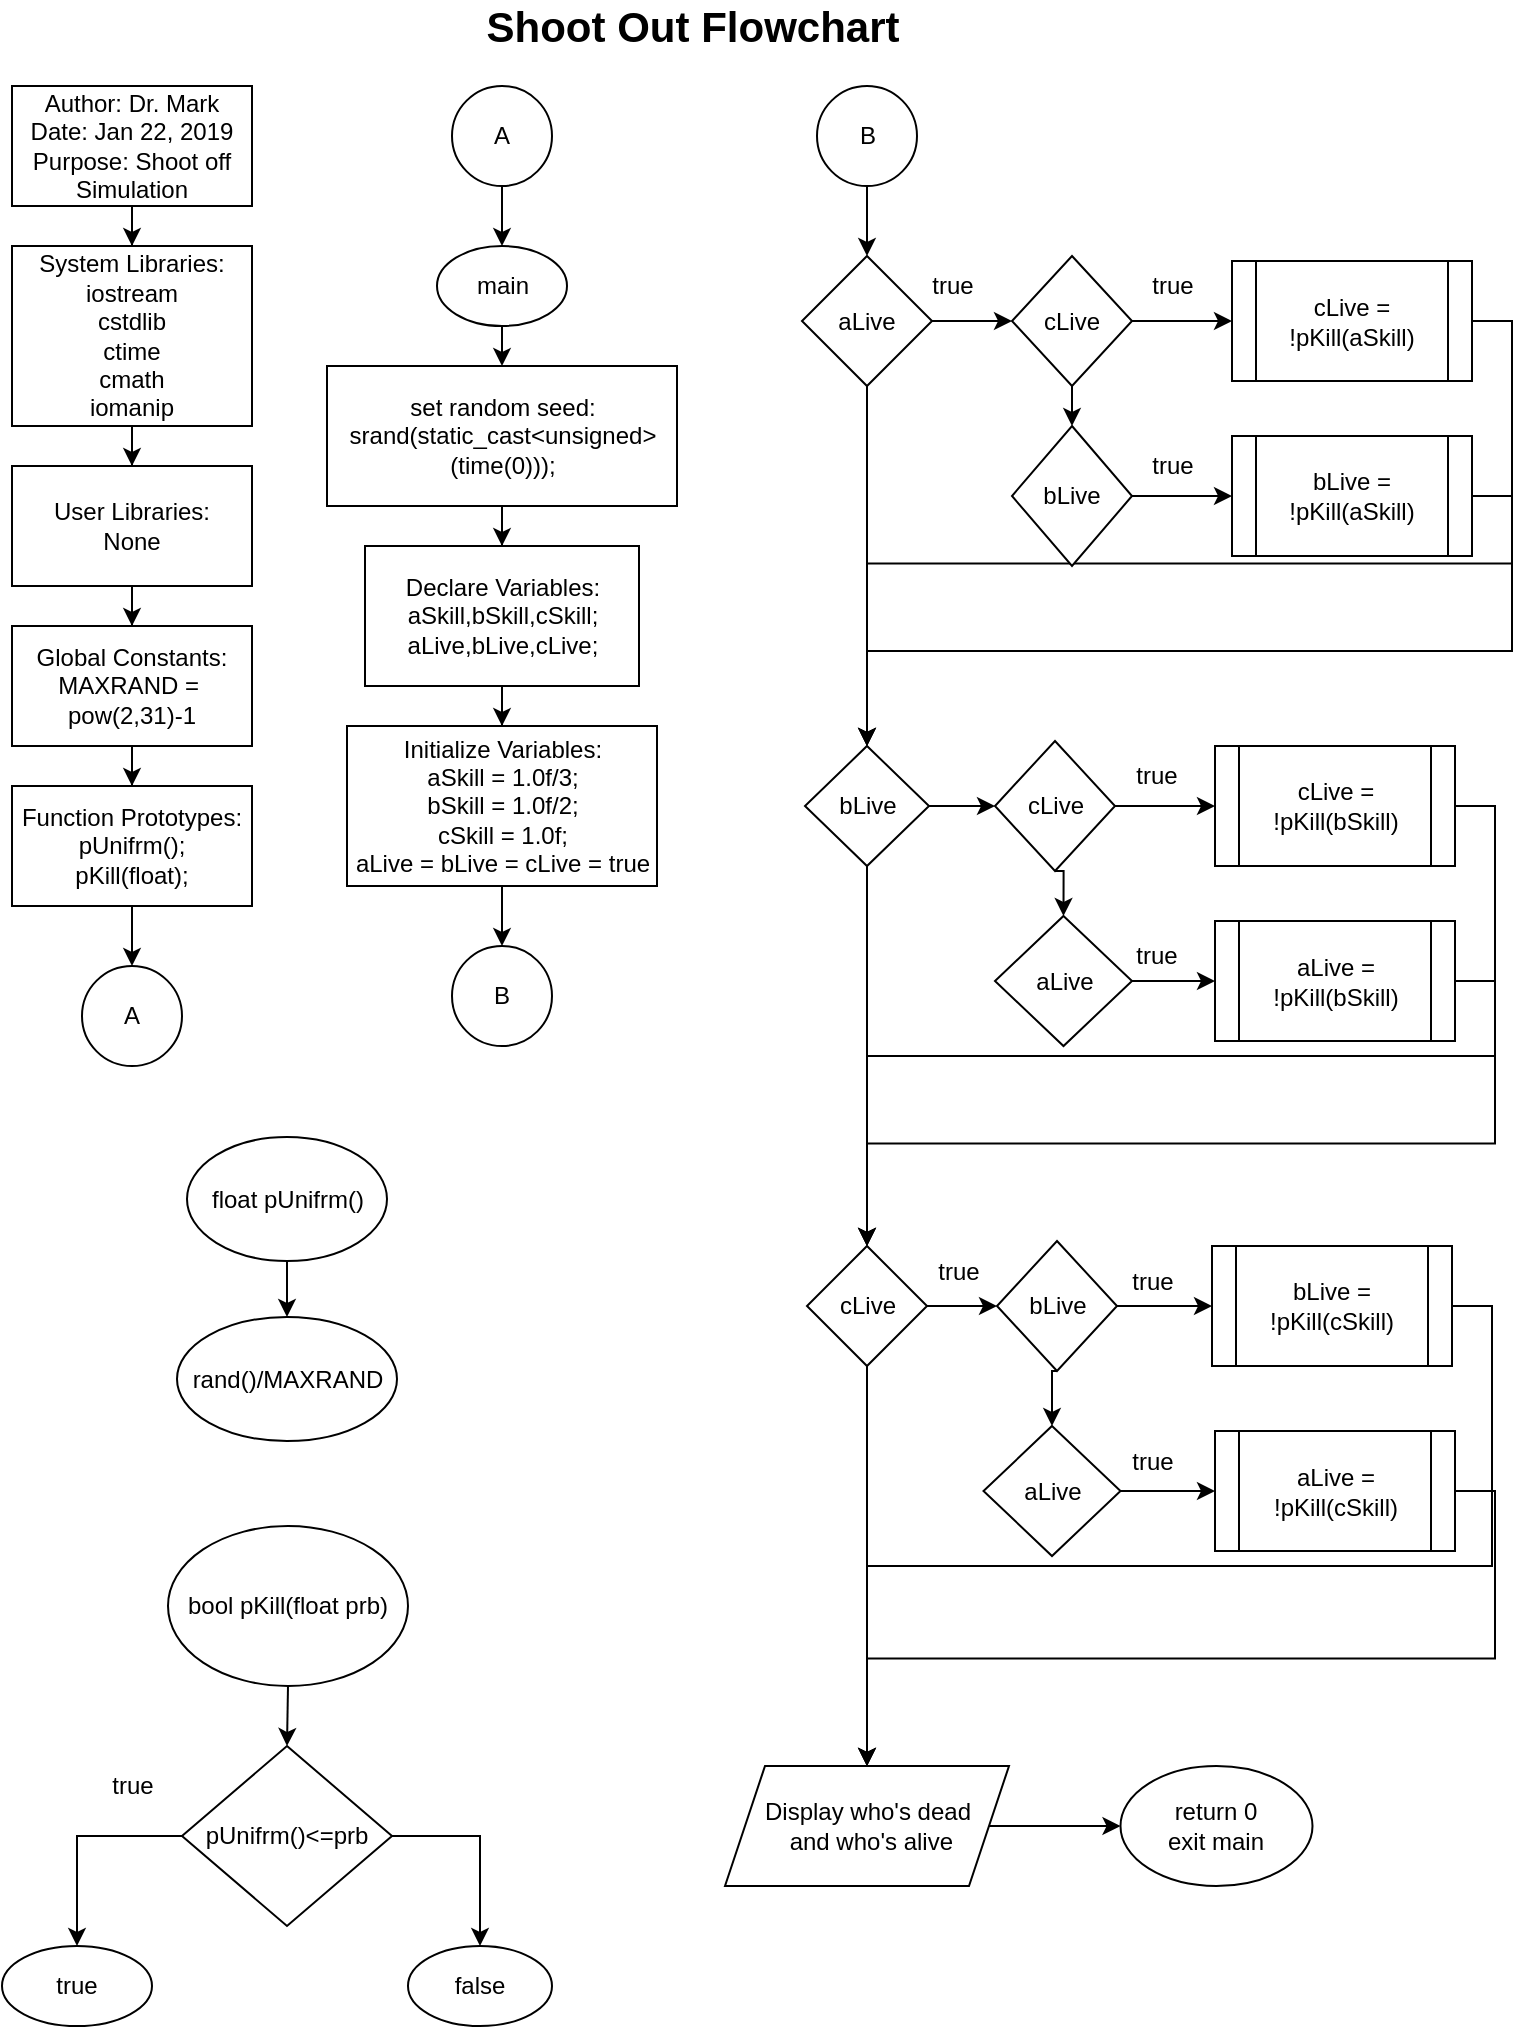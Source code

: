 <mxfile version="14.2.7" type="device"><diagram id="PDgQLP7glgyM9PtS8fUR" name="Page-1"><mxGraphModel dx="868" dy="482" grid="1" gridSize="10" guides="1" tooltips="1" connect="1" arrows="1" fold="1" page="1" pageScale="1" pageWidth="850" pageHeight="1100" math="0" shadow="0"><root><mxCell id="0"/><mxCell id="1" parent="0"/><mxCell id="Tt-p9x60762q3Ewy7iTT-8" style="edgeStyle=orthogonalEdgeStyle;rounded=0;orthogonalLoop=1;jettySize=auto;html=1;exitX=0.5;exitY=1;exitDx=0;exitDy=0;" edge="1" parent="1" source="Tt-p9x60762q3Ewy7iTT-1" target="Tt-p9x60762q3Ewy7iTT-2"><mxGeometry relative="1" as="geometry"/></mxCell><mxCell id="Tt-p9x60762q3Ewy7iTT-1" value="Author: Dr. Mark&lt;br&gt;Date: Jan 22, 2019&lt;br&gt;Purpose: Shoot off Simulation" style="rounded=0;whiteSpace=wrap;html=1;" vertex="1" parent="1"><mxGeometry x="60" y="50" width="120" height="60" as="geometry"/></mxCell><mxCell id="Tt-p9x60762q3Ewy7iTT-9" style="edgeStyle=orthogonalEdgeStyle;rounded=0;orthogonalLoop=1;jettySize=auto;html=1;exitX=0.5;exitY=1;exitDx=0;exitDy=0;" edge="1" parent="1" source="Tt-p9x60762q3Ewy7iTT-2" target="Tt-p9x60762q3Ewy7iTT-3"><mxGeometry relative="1" as="geometry"/></mxCell><mxCell id="Tt-p9x60762q3Ewy7iTT-2" value="System Libraries:&lt;br&gt;iostream&lt;br&gt;cstdlib&lt;br&gt;ctime&lt;br&gt;cmath&lt;br&gt;iomanip" style="rounded=0;whiteSpace=wrap;html=1;" vertex="1" parent="1"><mxGeometry x="60" y="130" width="120" height="90" as="geometry"/></mxCell><mxCell id="Tt-p9x60762q3Ewy7iTT-10" style="edgeStyle=orthogonalEdgeStyle;rounded=0;orthogonalLoop=1;jettySize=auto;html=1;exitX=0.5;exitY=1;exitDx=0;exitDy=0;" edge="1" parent="1" source="Tt-p9x60762q3Ewy7iTT-3" target="Tt-p9x60762q3Ewy7iTT-4"><mxGeometry relative="1" as="geometry"/></mxCell><mxCell id="Tt-p9x60762q3Ewy7iTT-3" value="User Libraries:&lt;br&gt;None" style="rounded=0;whiteSpace=wrap;html=1;" vertex="1" parent="1"><mxGeometry x="60" y="240" width="120" height="60" as="geometry"/></mxCell><mxCell id="Tt-p9x60762q3Ewy7iTT-11" style="edgeStyle=orthogonalEdgeStyle;rounded=0;orthogonalLoop=1;jettySize=auto;html=1;exitX=0.5;exitY=1;exitDx=0;exitDy=0;" edge="1" parent="1" source="Tt-p9x60762q3Ewy7iTT-4" target="Tt-p9x60762q3Ewy7iTT-5"><mxGeometry relative="1" as="geometry"/></mxCell><mxCell id="Tt-p9x60762q3Ewy7iTT-4" value="Global Constants:&lt;br&gt;MAXRAND =&amp;nbsp;&lt;br&gt;pow(2,31)-1" style="rounded=0;whiteSpace=wrap;html=1;" vertex="1" parent="1"><mxGeometry x="60" y="320" width="120" height="60" as="geometry"/></mxCell><mxCell id="Tt-p9x60762q3Ewy7iTT-12" style="edgeStyle=orthogonalEdgeStyle;rounded=0;orthogonalLoop=1;jettySize=auto;html=1;exitX=0.5;exitY=1;exitDx=0;exitDy=0;entryX=0.5;entryY=0;entryDx=0;entryDy=0;" edge="1" parent="1" source="Tt-p9x60762q3Ewy7iTT-5" target="Tt-p9x60762q3Ewy7iTT-7"><mxGeometry relative="1" as="geometry"/></mxCell><mxCell id="Tt-p9x60762q3Ewy7iTT-5" value="Function Prototypes:&lt;br&gt;pUnifrm();&lt;br&gt;pKill(float);" style="rounded=0;whiteSpace=wrap;html=1;" vertex="1" parent="1"><mxGeometry x="60" y="400" width="120" height="60" as="geometry"/></mxCell><mxCell id="Tt-p9x60762q3Ewy7iTT-7" value="A" style="ellipse;whiteSpace=wrap;html=1;aspect=fixed;" vertex="1" parent="1"><mxGeometry x="95" y="490" width="50" height="50" as="geometry"/></mxCell><mxCell id="Tt-p9x60762q3Ewy7iTT-13" value="&lt;b&gt;&lt;font style=&quot;font-size: 21px&quot;&gt;Shoot Out Flowchart&lt;/font&gt;&lt;/b&gt;" style="text;html=1;align=center;verticalAlign=middle;resizable=0;points=[];autosize=1;" vertex="1" parent="1"><mxGeometry x="290" y="10" width="220" height="20" as="geometry"/></mxCell><mxCell id="Tt-p9x60762q3Ewy7iTT-20" style="edgeStyle=orthogonalEdgeStyle;rounded=0;orthogonalLoop=1;jettySize=auto;html=1;exitX=0.5;exitY=1;exitDx=0;exitDy=0;entryX=0.5;entryY=0;entryDx=0;entryDy=0;" edge="1" parent="1" source="Tt-p9x60762q3Ewy7iTT-14" target="Tt-p9x60762q3Ewy7iTT-15"><mxGeometry relative="1" as="geometry"/></mxCell><mxCell id="Tt-p9x60762q3Ewy7iTT-14" value="A" style="ellipse;whiteSpace=wrap;html=1;aspect=fixed;" vertex="1" parent="1"><mxGeometry x="280" y="50" width="50" height="50" as="geometry"/></mxCell><mxCell id="Tt-p9x60762q3Ewy7iTT-21" style="edgeStyle=orthogonalEdgeStyle;rounded=0;orthogonalLoop=1;jettySize=auto;html=1;exitX=0.5;exitY=1;exitDx=0;exitDy=0;entryX=0.5;entryY=0;entryDx=0;entryDy=0;" edge="1" parent="1" source="Tt-p9x60762q3Ewy7iTT-15" target="Tt-p9x60762q3Ewy7iTT-16"><mxGeometry relative="1" as="geometry"/></mxCell><mxCell id="Tt-p9x60762q3Ewy7iTT-15" value="main" style="ellipse;whiteSpace=wrap;html=1;" vertex="1" parent="1"><mxGeometry x="272.5" y="130" width="65" height="40" as="geometry"/></mxCell><mxCell id="Tt-p9x60762q3Ewy7iTT-22" style="edgeStyle=orthogonalEdgeStyle;rounded=0;orthogonalLoop=1;jettySize=auto;html=1;exitX=0.5;exitY=1;exitDx=0;exitDy=0;" edge="1" parent="1" source="Tt-p9x60762q3Ewy7iTT-16" target="Tt-p9x60762q3Ewy7iTT-17"><mxGeometry relative="1" as="geometry"/></mxCell><mxCell id="Tt-p9x60762q3Ewy7iTT-16" value="set random seed:&lt;br&gt;srand(static_cast&amp;lt;unsigned&amp;gt;&lt;br&gt;(time(0)));" style="rounded=0;whiteSpace=wrap;html=1;" vertex="1" parent="1"><mxGeometry x="217.5" y="190" width="175" height="70" as="geometry"/></mxCell><mxCell id="Tt-p9x60762q3Ewy7iTT-23" style="edgeStyle=orthogonalEdgeStyle;rounded=0;orthogonalLoop=1;jettySize=auto;html=1;exitX=0.5;exitY=1;exitDx=0;exitDy=0;" edge="1" parent="1" source="Tt-p9x60762q3Ewy7iTT-17" target="Tt-p9x60762q3Ewy7iTT-18"><mxGeometry relative="1" as="geometry"/></mxCell><mxCell id="Tt-p9x60762q3Ewy7iTT-17" value="Declare Variables:&lt;br&gt;aSkill,bSkill,cSkill;&lt;br&gt;aLive,bLive,cLive;" style="rounded=0;whiteSpace=wrap;html=1;" vertex="1" parent="1"><mxGeometry x="236.5" y="280" width="137" height="70" as="geometry"/></mxCell><mxCell id="Tt-p9x60762q3Ewy7iTT-24" style="edgeStyle=orthogonalEdgeStyle;rounded=0;orthogonalLoop=1;jettySize=auto;html=1;exitX=0.5;exitY=1;exitDx=0;exitDy=0;entryX=0.5;entryY=0;entryDx=0;entryDy=0;" edge="1" parent="1" source="Tt-p9x60762q3Ewy7iTT-18" target="Tt-p9x60762q3Ewy7iTT-19"><mxGeometry relative="1" as="geometry"/></mxCell><mxCell id="Tt-p9x60762q3Ewy7iTT-18" value="Initialize Variables:&lt;br&gt;aSkill = 1.0f/3;&lt;br&gt;bSkill = 1.0f/2;&lt;br&gt;cSkill = 1.0f;&lt;br&gt;aLive = bLive = cLive = true" style="rounded=0;whiteSpace=wrap;html=1;" vertex="1" parent="1"><mxGeometry x="227.5" y="370" width="155" height="80" as="geometry"/></mxCell><mxCell id="Tt-p9x60762q3Ewy7iTT-19" value="B" style="ellipse;whiteSpace=wrap;html=1;aspect=fixed;" vertex="1" parent="1"><mxGeometry x="280" y="480" width="50" height="50" as="geometry"/></mxCell><mxCell id="Tt-p9x60762q3Ewy7iTT-29" style="edgeStyle=orthogonalEdgeStyle;rounded=0;orthogonalLoop=1;jettySize=auto;html=1;exitX=0.5;exitY=1;exitDx=0;exitDy=0;entryX=0.5;entryY=0;entryDx=0;entryDy=0;" edge="1" parent="1" source="Tt-p9x60762q3Ewy7iTT-25" target="Tt-p9x60762q3Ewy7iTT-26"><mxGeometry relative="1" as="geometry"/></mxCell><mxCell id="Tt-p9x60762q3Ewy7iTT-25" value="B" style="ellipse;whiteSpace=wrap;html=1;aspect=fixed;" vertex="1" parent="1"><mxGeometry x="462.5" y="50" width="50" height="50" as="geometry"/></mxCell><mxCell id="Tt-p9x60762q3Ewy7iTT-30" style="edgeStyle=orthogonalEdgeStyle;rounded=0;orthogonalLoop=1;jettySize=auto;html=1;exitX=1;exitY=0.5;exitDx=0;exitDy=0;entryX=0;entryY=0.5;entryDx=0;entryDy=0;" edge="1" parent="1" source="Tt-p9x60762q3Ewy7iTT-26" target="Tt-p9x60762q3Ewy7iTT-27"><mxGeometry relative="1" as="geometry"/></mxCell><mxCell id="Tt-p9x60762q3Ewy7iTT-65" style="edgeStyle=orthogonalEdgeStyle;rounded=0;orthogonalLoop=1;jettySize=auto;html=1;exitX=0.5;exitY=1;exitDx=0;exitDy=0;entryX=0.5;entryY=0;entryDx=0;entryDy=0;" edge="1" parent="1" source="Tt-p9x60762q3Ewy7iTT-26" target="Tt-p9x60762q3Ewy7iTT-40"><mxGeometry relative="1" as="geometry"/></mxCell><mxCell id="Tt-p9x60762q3Ewy7iTT-26" value="aLive" style="rhombus;whiteSpace=wrap;html=1;" vertex="1" parent="1"><mxGeometry x="455" y="135" width="65" height="65" as="geometry"/></mxCell><mxCell id="Tt-p9x60762q3Ewy7iTT-31" style="edgeStyle=orthogonalEdgeStyle;rounded=0;orthogonalLoop=1;jettySize=auto;html=1;exitX=1;exitY=0.5;exitDx=0;exitDy=0;entryX=0;entryY=0.5;entryDx=0;entryDy=0;" edge="1" parent="1" source="Tt-p9x60762q3Ewy7iTT-27" target="Tt-p9x60762q3Ewy7iTT-28"><mxGeometry relative="1" as="geometry"/></mxCell><mxCell id="Tt-p9x60762q3Ewy7iTT-36" style="edgeStyle=orthogonalEdgeStyle;rounded=0;orthogonalLoop=1;jettySize=auto;html=1;exitX=0.5;exitY=1;exitDx=0;exitDy=0;entryX=0.5;entryY=0;entryDx=0;entryDy=0;" edge="1" parent="1" source="Tt-p9x60762q3Ewy7iTT-27" target="Tt-p9x60762q3Ewy7iTT-34"><mxGeometry relative="1" as="geometry"/></mxCell><mxCell id="Tt-p9x60762q3Ewy7iTT-27" value="cLive" style="rhombus;whiteSpace=wrap;html=1;" vertex="1" parent="1"><mxGeometry x="560" y="135" width="60" height="65" as="geometry"/></mxCell><mxCell id="Tt-p9x60762q3Ewy7iTT-66" style="edgeStyle=orthogonalEdgeStyle;rounded=0;orthogonalLoop=1;jettySize=auto;html=1;exitX=1;exitY=0.5;exitDx=0;exitDy=0;entryX=0.5;entryY=0;entryDx=0;entryDy=0;" edge="1" parent="1" source="Tt-p9x60762q3Ewy7iTT-28" target="Tt-p9x60762q3Ewy7iTT-40"><mxGeometry relative="1" as="geometry"/></mxCell><mxCell id="Tt-p9x60762q3Ewy7iTT-28" value="cLive = !pKill(aSkill)" style="shape=process;whiteSpace=wrap;html=1;backgroundOutline=1;" vertex="1" parent="1"><mxGeometry x="670" y="137.5" width="120" height="60" as="geometry"/></mxCell><mxCell id="Tt-p9x60762q3Ewy7iTT-32" value="true" style="text;html=1;align=center;verticalAlign=middle;resizable=0;points=[];autosize=1;" vertex="1" parent="1"><mxGeometry x="510" y="140" width="40" height="20" as="geometry"/></mxCell><mxCell id="Tt-p9x60762q3Ewy7iTT-33" value="true" style="text;html=1;align=center;verticalAlign=middle;resizable=0;points=[];autosize=1;" vertex="1" parent="1"><mxGeometry x="620" y="140" width="40" height="20" as="geometry"/></mxCell><mxCell id="Tt-p9x60762q3Ewy7iTT-38" style="edgeStyle=orthogonalEdgeStyle;rounded=0;orthogonalLoop=1;jettySize=auto;html=1;exitX=1;exitY=0.5;exitDx=0;exitDy=0;entryX=0;entryY=0.5;entryDx=0;entryDy=0;" edge="1" parent="1" source="Tt-p9x60762q3Ewy7iTT-34" target="Tt-p9x60762q3Ewy7iTT-35"><mxGeometry relative="1" as="geometry"/></mxCell><mxCell id="Tt-p9x60762q3Ewy7iTT-34" value="bLive" style="rhombus;whiteSpace=wrap;html=1;" vertex="1" parent="1"><mxGeometry x="560" y="220" width="60" height="70" as="geometry"/></mxCell><mxCell id="Tt-p9x60762q3Ewy7iTT-67" style="edgeStyle=orthogonalEdgeStyle;rounded=0;orthogonalLoop=1;jettySize=auto;html=1;exitX=1;exitY=0.5;exitDx=0;exitDy=0;entryX=0.5;entryY=0;entryDx=0;entryDy=0;" edge="1" parent="1" source="Tt-p9x60762q3Ewy7iTT-35" target="Tt-p9x60762q3Ewy7iTT-40"><mxGeometry relative="1" as="geometry"/></mxCell><mxCell id="Tt-p9x60762q3Ewy7iTT-35" value="bLive = !pKill(aSkill)" style="shape=process;whiteSpace=wrap;html=1;backgroundOutline=1;" vertex="1" parent="1"><mxGeometry x="670" y="225" width="120" height="60" as="geometry"/></mxCell><mxCell id="Tt-p9x60762q3Ewy7iTT-70" style="edgeStyle=orthogonalEdgeStyle;rounded=0;orthogonalLoop=1;jettySize=auto;html=1;exitX=1;exitY=0.5;exitDx=0;exitDy=0;" edge="1" parent="1" source="Tt-p9x60762q3Ewy7iTT-40" target="Tt-p9x60762q3Ewy7iTT-58"><mxGeometry relative="1" as="geometry"/></mxCell><mxCell id="Tt-p9x60762q3Ewy7iTT-73" style="edgeStyle=orthogonalEdgeStyle;rounded=0;orthogonalLoop=1;jettySize=auto;html=1;exitX=0.5;exitY=1;exitDx=0;exitDy=0;entryX=0.5;entryY=0;entryDx=0;entryDy=0;" edge="1" parent="1" source="Tt-p9x60762q3Ewy7iTT-40" target="Tt-p9x60762q3Ewy7iTT-72"><mxGeometry relative="1" as="geometry"/></mxCell><mxCell id="Tt-p9x60762q3Ewy7iTT-40" value="bLive" style="rhombus;whiteSpace=wrap;html=1;" vertex="1" parent="1"><mxGeometry x="456.5" y="380" width="62" height="60" as="geometry"/></mxCell><mxCell id="Tt-p9x60762q3Ewy7iTT-44" value="true" style="text;html=1;align=center;verticalAlign=middle;resizable=0;points=[];autosize=1;" vertex="1" parent="1"><mxGeometry x="620" y="230" width="40" height="20" as="geometry"/></mxCell><mxCell id="Tt-p9x60762q3Ewy7iTT-56" style="edgeStyle=orthogonalEdgeStyle;rounded=0;orthogonalLoop=1;jettySize=auto;html=1;exitX=1;exitY=0.5;exitDx=0;exitDy=0;entryX=0;entryY=0.5;entryDx=0;entryDy=0;" edge="1" parent="1" source="Tt-p9x60762q3Ewy7iTT-58" target="Tt-p9x60762q3Ewy7iTT-59"><mxGeometry relative="1" as="geometry"/></mxCell><mxCell id="Tt-p9x60762q3Ewy7iTT-57" style="edgeStyle=orthogonalEdgeStyle;rounded=0;orthogonalLoop=1;jettySize=auto;html=1;exitX=0.5;exitY=1;exitDx=0;exitDy=0;entryX=0.5;entryY=0;entryDx=0;entryDy=0;" edge="1" parent="1" source="Tt-p9x60762q3Ewy7iTT-58" target="Tt-p9x60762q3Ewy7iTT-62"><mxGeometry relative="1" as="geometry"/></mxCell><mxCell id="Tt-p9x60762q3Ewy7iTT-58" value="cLive" style="rhombus;whiteSpace=wrap;html=1;" vertex="1" parent="1"><mxGeometry x="551.5" y="377.5" width="60" height="65" as="geometry"/></mxCell><mxCell id="Tt-p9x60762q3Ewy7iTT-80" style="edgeStyle=orthogonalEdgeStyle;rounded=0;orthogonalLoop=1;jettySize=auto;html=1;exitX=1;exitY=0.5;exitDx=0;exitDy=0;entryX=0.5;entryY=0;entryDx=0;entryDy=0;" edge="1" parent="1" source="Tt-p9x60762q3Ewy7iTT-59" target="Tt-p9x60762q3Ewy7iTT-72"><mxGeometry relative="1" as="geometry"/></mxCell><mxCell id="Tt-p9x60762q3Ewy7iTT-59" value="cLive = !pKill(bSkill)" style="shape=process;whiteSpace=wrap;html=1;backgroundOutline=1;" vertex="1" parent="1"><mxGeometry x="661.5" y="380" width="120" height="60" as="geometry"/></mxCell><mxCell id="Tt-p9x60762q3Ewy7iTT-60" value="true" style="text;html=1;align=center;verticalAlign=middle;resizable=0;points=[];autosize=1;" vertex="1" parent="1"><mxGeometry x="611.5" y="385" width="40" height="20" as="geometry"/></mxCell><mxCell id="Tt-p9x60762q3Ewy7iTT-61" style="edgeStyle=orthogonalEdgeStyle;rounded=0;orthogonalLoop=1;jettySize=auto;html=1;exitX=1;exitY=0.5;exitDx=0;exitDy=0;entryX=0;entryY=0.5;entryDx=0;entryDy=0;" edge="1" parent="1" source="Tt-p9x60762q3Ewy7iTT-62" target="Tt-p9x60762q3Ewy7iTT-63"><mxGeometry relative="1" as="geometry"/></mxCell><mxCell id="Tt-p9x60762q3Ewy7iTT-62" value="aLive" style="rhombus;whiteSpace=wrap;html=1;" vertex="1" parent="1"><mxGeometry x="551.5" y="465" width="68.5" height="65" as="geometry"/></mxCell><mxCell id="Tt-p9x60762q3Ewy7iTT-81" style="edgeStyle=orthogonalEdgeStyle;rounded=0;orthogonalLoop=1;jettySize=auto;html=1;exitX=1;exitY=0.5;exitDx=0;exitDy=0;" edge="1" parent="1" source="Tt-p9x60762q3Ewy7iTT-63" target="Tt-p9x60762q3Ewy7iTT-72"><mxGeometry relative="1" as="geometry"/></mxCell><mxCell id="Tt-p9x60762q3Ewy7iTT-63" value="aLive = !pKill(bSkill)" style="shape=process;whiteSpace=wrap;html=1;backgroundOutline=1;" vertex="1" parent="1"><mxGeometry x="661.5" y="467.5" width="120" height="60" as="geometry"/></mxCell><mxCell id="Tt-p9x60762q3Ewy7iTT-64" value="true" style="text;html=1;align=center;verticalAlign=middle;resizable=0;points=[];autosize=1;" vertex="1" parent="1"><mxGeometry x="611.5" y="475" width="40" height="20" as="geometry"/></mxCell><mxCell id="Tt-p9x60762q3Ewy7iTT-91" style="edgeStyle=orthogonalEdgeStyle;rounded=0;orthogonalLoop=1;jettySize=auto;html=1;exitX=1;exitY=0.5;exitDx=0;exitDy=0;entryX=0;entryY=0.5;entryDx=0;entryDy=0;" edge="1" parent="1" source="Tt-p9x60762q3Ewy7iTT-72" target="Tt-p9x60762q3Ewy7iTT-84"><mxGeometry relative="1" as="geometry"/></mxCell><mxCell id="Tt-p9x60762q3Ewy7iTT-95" style="edgeStyle=orthogonalEdgeStyle;rounded=0;orthogonalLoop=1;jettySize=auto;html=1;exitX=0.5;exitY=1;exitDx=0;exitDy=0;entryX=0.5;entryY=0;entryDx=0;entryDy=0;" edge="1" parent="1" source="Tt-p9x60762q3Ewy7iTT-72" target="Tt-p9x60762q3Ewy7iTT-94"><mxGeometry relative="1" as="geometry"/></mxCell><mxCell id="Tt-p9x60762q3Ewy7iTT-72" value="cLive" style="rhombus;whiteSpace=wrap;html=1;" vertex="1" parent="1"><mxGeometry x="457.5" y="630" width="60" height="60" as="geometry"/></mxCell><mxCell id="Tt-p9x60762q3Ewy7iTT-82" style="edgeStyle=orthogonalEdgeStyle;rounded=0;orthogonalLoop=1;jettySize=auto;html=1;exitX=1;exitY=0.5;exitDx=0;exitDy=0;entryX=0;entryY=0.5;entryDx=0;entryDy=0;" edge="1" parent="1" source="Tt-p9x60762q3Ewy7iTT-84" target="Tt-p9x60762q3Ewy7iTT-85"><mxGeometry relative="1" as="geometry"/></mxCell><mxCell id="Tt-p9x60762q3Ewy7iTT-83" style="edgeStyle=orthogonalEdgeStyle;rounded=0;orthogonalLoop=1;jettySize=auto;html=1;exitX=0.5;exitY=1;exitDx=0;exitDy=0;entryX=0.5;entryY=0;entryDx=0;entryDy=0;" edge="1" parent="1" source="Tt-p9x60762q3Ewy7iTT-84" target="Tt-p9x60762q3Ewy7iTT-88"><mxGeometry relative="1" as="geometry"/></mxCell><mxCell id="Tt-p9x60762q3Ewy7iTT-84" value="bLive" style="rhombus;whiteSpace=wrap;html=1;" vertex="1" parent="1"><mxGeometry x="552.5" y="627.5" width="60" height="65" as="geometry"/></mxCell><mxCell id="Tt-p9x60762q3Ewy7iTT-98" style="edgeStyle=orthogonalEdgeStyle;rounded=0;orthogonalLoop=1;jettySize=auto;html=1;exitX=1;exitY=0.5;exitDx=0;exitDy=0;entryX=0.5;entryY=0;entryDx=0;entryDy=0;" edge="1" parent="1" source="Tt-p9x60762q3Ewy7iTT-85" target="Tt-p9x60762q3Ewy7iTT-94"><mxGeometry relative="1" as="geometry"/></mxCell><mxCell id="Tt-p9x60762q3Ewy7iTT-85" value="bLive = !pKill(cSkill)" style="shape=process;whiteSpace=wrap;html=1;backgroundOutline=1;" vertex="1" parent="1"><mxGeometry x="660" y="630" width="120" height="60" as="geometry"/></mxCell><mxCell id="Tt-p9x60762q3Ewy7iTT-86" value="true" style="text;html=1;align=center;verticalAlign=middle;resizable=0;points=[];autosize=1;" vertex="1" parent="1"><mxGeometry x="610" y="637.5" width="40" height="20" as="geometry"/></mxCell><mxCell id="Tt-p9x60762q3Ewy7iTT-87" style="edgeStyle=orthogonalEdgeStyle;rounded=0;orthogonalLoop=1;jettySize=auto;html=1;exitX=1;exitY=0.5;exitDx=0;exitDy=0;entryX=0;entryY=0.5;entryDx=0;entryDy=0;" edge="1" parent="1" source="Tt-p9x60762q3Ewy7iTT-88" target="Tt-p9x60762q3Ewy7iTT-89"><mxGeometry relative="1" as="geometry"/></mxCell><mxCell id="Tt-p9x60762q3Ewy7iTT-88" value="aLive" style="rhombus;whiteSpace=wrap;html=1;" vertex="1" parent="1"><mxGeometry x="545.75" y="720" width="68.5" height="65" as="geometry"/></mxCell><mxCell id="Tt-p9x60762q3Ewy7iTT-99" style="edgeStyle=orthogonalEdgeStyle;rounded=0;orthogonalLoop=1;jettySize=auto;html=1;exitX=1;exitY=0.5;exitDx=0;exitDy=0;entryX=0.5;entryY=0;entryDx=0;entryDy=0;" edge="1" parent="1" source="Tt-p9x60762q3Ewy7iTT-89" target="Tt-p9x60762q3Ewy7iTT-94"><mxGeometry relative="1" as="geometry"/></mxCell><mxCell id="Tt-p9x60762q3Ewy7iTT-89" value="aLive = !pKill(cSkill)" style="shape=process;whiteSpace=wrap;html=1;backgroundOutline=1;" vertex="1" parent="1"><mxGeometry x="661.5" y="722.5" width="120" height="60" as="geometry"/></mxCell><mxCell id="Tt-p9x60762q3Ewy7iTT-90" value="true" style="text;html=1;align=center;verticalAlign=middle;resizable=0;points=[];autosize=1;" vertex="1" parent="1"><mxGeometry x="610" y="727.5" width="40" height="20" as="geometry"/></mxCell><mxCell id="Tt-p9x60762q3Ewy7iTT-92" value="true" style="text;html=1;align=center;verticalAlign=middle;resizable=0;points=[];autosize=1;" vertex="1" parent="1"><mxGeometry x="512.5" y="632.5" width="40" height="20" as="geometry"/></mxCell><mxCell id="Tt-p9x60762q3Ewy7iTT-101" style="edgeStyle=orthogonalEdgeStyle;rounded=0;orthogonalLoop=1;jettySize=auto;html=1;exitX=1;exitY=0.5;exitDx=0;exitDy=0;entryX=0;entryY=0.5;entryDx=0;entryDy=0;" edge="1" parent="1" source="Tt-p9x60762q3Ewy7iTT-94" target="Tt-p9x60762q3Ewy7iTT-100"><mxGeometry relative="1" as="geometry"/></mxCell><mxCell id="Tt-p9x60762q3Ewy7iTT-94" value="Display who's dead&lt;br&gt;&amp;nbsp;and who's alive" style="shape=parallelogram;perimeter=parallelogramPerimeter;whiteSpace=wrap;html=1;fixedSize=1;" vertex="1" parent="1"><mxGeometry x="416.5" y="890" width="142" height="60" as="geometry"/></mxCell><mxCell id="Tt-p9x60762q3Ewy7iTT-100" value="return 0&lt;br&gt;exit main" style="ellipse;whiteSpace=wrap;html=1;" vertex="1" parent="1"><mxGeometry x="614.25" y="890" width="96" height="60" as="geometry"/></mxCell><mxCell id="Tt-p9x60762q3Ewy7iTT-104" style="edgeStyle=orthogonalEdgeStyle;rounded=0;orthogonalLoop=1;jettySize=auto;html=1;exitX=0.5;exitY=1;exitDx=0;exitDy=0;entryX=0.5;entryY=0;entryDx=0;entryDy=0;" edge="1" parent="1" source="Tt-p9x60762q3Ewy7iTT-102" target="Tt-p9x60762q3Ewy7iTT-103"><mxGeometry relative="1" as="geometry"/></mxCell><mxCell id="Tt-p9x60762q3Ewy7iTT-102" value="float pUnifrm()" style="ellipse;whiteSpace=wrap;html=1;" vertex="1" parent="1"><mxGeometry x="147.5" y="575.5" width="100" height="62" as="geometry"/></mxCell><mxCell id="Tt-p9x60762q3Ewy7iTT-103" value="rand()/MAXRAND" style="ellipse;whiteSpace=wrap;html=1;" vertex="1" parent="1"><mxGeometry x="142.5" y="665.5" width="110" height="62" as="geometry"/></mxCell><mxCell id="Tt-p9x60762q3Ewy7iTT-109" style="edgeStyle=orthogonalEdgeStyle;rounded=0;orthogonalLoop=1;jettySize=auto;html=1;exitX=0.5;exitY=1;exitDx=0;exitDy=0;entryX=0.5;entryY=0;entryDx=0;entryDy=0;" edge="1" parent="1" source="Tt-p9x60762q3Ewy7iTT-105" target="Tt-p9x60762q3Ewy7iTT-106"><mxGeometry relative="1" as="geometry"/></mxCell><mxCell id="Tt-p9x60762q3Ewy7iTT-105" value="bool pKill(float prb)" style="ellipse;whiteSpace=wrap;html=1;" vertex="1" parent="1"><mxGeometry x="138" y="770" width="120" height="80" as="geometry"/></mxCell><mxCell id="Tt-p9x60762q3Ewy7iTT-110" style="edgeStyle=orthogonalEdgeStyle;rounded=0;orthogonalLoop=1;jettySize=auto;html=1;exitX=0;exitY=0.5;exitDx=0;exitDy=0;entryX=0.5;entryY=0;entryDx=0;entryDy=0;" edge="1" parent="1" source="Tt-p9x60762q3Ewy7iTT-106" target="Tt-p9x60762q3Ewy7iTT-107"><mxGeometry relative="1" as="geometry"/></mxCell><mxCell id="Tt-p9x60762q3Ewy7iTT-111" style="edgeStyle=orthogonalEdgeStyle;rounded=0;orthogonalLoop=1;jettySize=auto;html=1;exitX=1;exitY=0.5;exitDx=0;exitDy=0;entryX=0.5;entryY=0;entryDx=0;entryDy=0;" edge="1" parent="1" source="Tt-p9x60762q3Ewy7iTT-106" target="Tt-p9x60762q3Ewy7iTT-108"><mxGeometry relative="1" as="geometry"/></mxCell><mxCell id="Tt-p9x60762q3Ewy7iTT-106" value="pUnifrm()&amp;lt;=prb" style="rhombus;whiteSpace=wrap;html=1;" vertex="1" parent="1"><mxGeometry x="145" y="880" width="105" height="90" as="geometry"/></mxCell><mxCell id="Tt-p9x60762q3Ewy7iTT-107" value="true" style="ellipse;whiteSpace=wrap;html=1;" vertex="1" parent="1"><mxGeometry x="55" y="980" width="75" height="40" as="geometry"/></mxCell><mxCell id="Tt-p9x60762q3Ewy7iTT-108" value="false" style="ellipse;whiteSpace=wrap;html=1;" vertex="1" parent="1"><mxGeometry x="258" y="980" width="72" height="40" as="geometry"/></mxCell><mxCell id="Tt-p9x60762q3Ewy7iTT-112" value="true" style="text;html=1;align=center;verticalAlign=middle;resizable=0;points=[];autosize=1;" vertex="1" parent="1"><mxGeometry x="100" y="890" width="40" height="20" as="geometry"/></mxCell></root></mxGraphModel></diagram></mxfile>